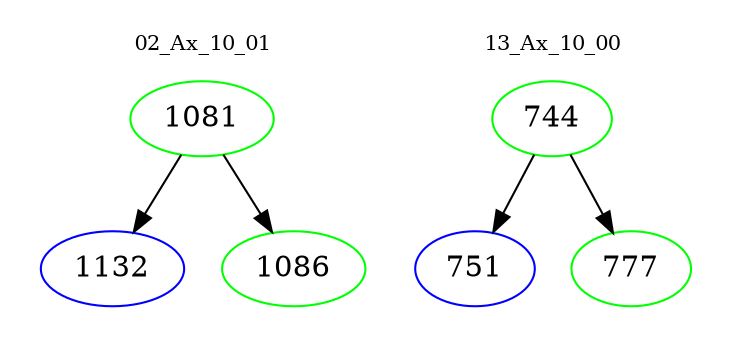 digraph{
subgraph cluster_0 {
color = white
label = "02_Ax_10_01";
fontsize=10;
T0_1081 [label="1081", color="green"]
T0_1081 -> T0_1132 [color="black"]
T0_1132 [label="1132", color="blue"]
T0_1081 -> T0_1086 [color="black"]
T0_1086 [label="1086", color="green"]
}
subgraph cluster_1 {
color = white
label = "13_Ax_10_00";
fontsize=10;
T1_744 [label="744", color="green"]
T1_744 -> T1_751 [color="black"]
T1_751 [label="751", color="blue"]
T1_744 -> T1_777 [color="black"]
T1_777 [label="777", color="green"]
}
}
